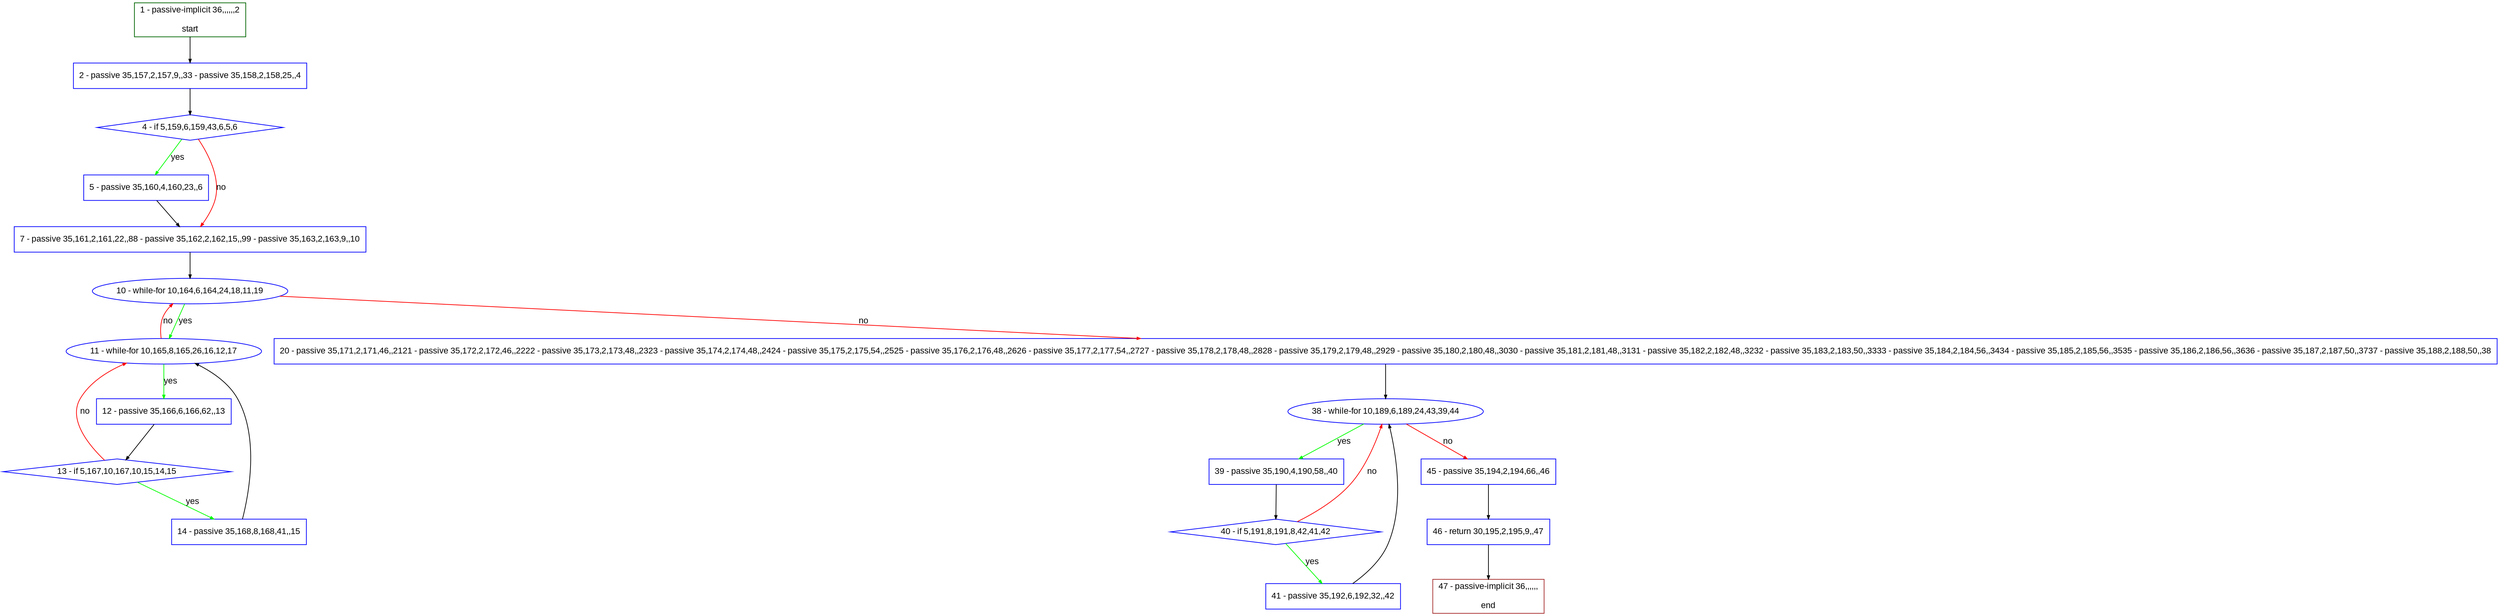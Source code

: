digraph "" {
  graph [pack="true", label="", fontsize="12", packmode="clust", fontname="Arial", fillcolor="#FFFFCC", bgcolor="white", style="rounded,filled", compound="true"];
  node [node_initialized="no", label="", color="grey", fontsize="12", fillcolor="white", fontname="Arial", style="filled", shape="rectangle", compound="true", fixedsize="false"];
  edge [fontcolor="black", arrowhead="normal", arrowtail="none", arrowsize="0.5", ltail="", label="", color="black", fontsize="12", lhead="", fontname="Arial", dir="forward", compound="true"];
  __N1 [label="2 - passive 35,157,2,157,9,,33 - passive 35,158,2,158,25,,4", color="#0000ff", fillcolor="#ffffff", style="filled", shape="box"];
  __N2 [label="1 - passive-implicit 36,,,,,,2\n\nstart", color="#006400", fillcolor="#ffffff", style="filled", shape="box"];
  __N3 [label="4 - if 5,159,6,159,43,6,5,6", color="#0000ff", fillcolor="#ffffff", style="filled", shape="diamond"];
  __N4 [label="5 - passive 35,160,4,160,23,,6", color="#0000ff", fillcolor="#ffffff", style="filled", shape="box"];
  __N5 [label="7 - passive 35,161,2,161,22,,88 - passive 35,162,2,162,15,,99 - passive 35,163,2,163,9,,10", color="#0000ff", fillcolor="#ffffff", style="filled", shape="box"];
  __N6 [label="10 - while-for 10,164,6,164,24,18,11,19", color="#0000ff", fillcolor="#ffffff", style="filled", shape="oval"];
  __N7 [label="11 - while-for 10,165,8,165,26,16,12,17", color="#0000ff", fillcolor="#ffffff", style="filled", shape="oval"];
  __N8 [label="20 - passive 35,171,2,171,46,,2121 - passive 35,172,2,172,46,,2222 - passive 35,173,2,173,48,,2323 - passive 35,174,2,174,48,,2424 - passive 35,175,2,175,54,,2525 - passive 35,176,2,176,48,,2626 - passive 35,177,2,177,54,,2727 - passive 35,178,2,178,48,,2828 - passive 35,179,2,179,48,,2929 - passive 35,180,2,180,48,,3030 - passive 35,181,2,181,48,,3131 - passive 35,182,2,182,48,,3232 - passive 35,183,2,183,50,,3333 - passive 35,184,2,184,56,,3434 - passive 35,185,2,185,56,,3535 - passive 35,186,2,186,56,,3636 - passive 35,187,2,187,50,,3737 - passive 35,188,2,188,50,,38", color="#0000ff", fillcolor="#ffffff", style="filled", shape="box"];
  __N9 [label="12 - passive 35,166,6,166,62,,13", color="#0000ff", fillcolor="#ffffff", style="filled", shape="box"];
  __N10 [label="13 - if 5,167,10,167,10,15,14,15", color="#0000ff", fillcolor="#ffffff", style="filled", shape="diamond"];
  __N11 [label="14 - passive 35,168,8,168,41,,15", color="#0000ff", fillcolor="#ffffff", style="filled", shape="box"];
  __N12 [label="38 - while-for 10,189,6,189,24,43,39,44", color="#0000ff", fillcolor="#ffffff", style="filled", shape="oval"];
  __N13 [label="39 - passive 35,190,4,190,58,,40", color="#0000ff", fillcolor="#ffffff", style="filled", shape="box"];
  __N14 [label="45 - passive 35,194,2,194,66,,46", color="#0000ff", fillcolor="#ffffff", style="filled", shape="box"];
  __N15 [label="40 - if 5,191,8,191,8,42,41,42", color="#0000ff", fillcolor="#ffffff", style="filled", shape="diamond"];
  __N16 [label="41 - passive 35,192,6,192,32,,42", color="#0000ff", fillcolor="#ffffff", style="filled", shape="box"];
  __N17 [label="46 - return 30,195,2,195,9,,47", color="#0000ff", fillcolor="#ffffff", style="filled", shape="box"];
  __N18 [label="47 - passive-implicit 36,,,,,,\n\nend", color="#a52a2a", fillcolor="#ffffff", style="filled", shape="box"];
  __N2 -> __N1 [arrowhead="normal", arrowtail="none", color="#000000", label="", dir="forward"];
  __N1 -> __N3 [arrowhead="normal", arrowtail="none", color="#000000", label="", dir="forward"];
  __N3 -> __N4 [arrowhead="normal", arrowtail="none", color="#00ff00", label="yes", dir="forward"];
  __N3 -> __N5 [arrowhead="normal", arrowtail="none", color="#ff0000", label="no", dir="forward"];
  __N4 -> __N5 [arrowhead="normal", arrowtail="none", color="#000000", label="", dir="forward"];
  __N5 -> __N6 [arrowhead="normal", arrowtail="none", color="#000000", label="", dir="forward"];
  __N6 -> __N7 [arrowhead="normal", arrowtail="none", color="#00ff00", label="yes", dir="forward"];
  __N7 -> __N6 [arrowhead="normal", arrowtail="none", color="#ff0000", label="no", dir="forward"];
  __N6 -> __N8 [arrowhead="normal", arrowtail="none", color="#ff0000", label="no", dir="forward"];
  __N7 -> __N9 [arrowhead="normal", arrowtail="none", color="#00ff00", label="yes", dir="forward"];
  __N9 -> __N10 [arrowhead="normal", arrowtail="none", color="#000000", label="", dir="forward"];
  __N10 -> __N7 [arrowhead="normal", arrowtail="none", color="#ff0000", label="no", dir="forward"];
  __N10 -> __N11 [arrowhead="normal", arrowtail="none", color="#00ff00", label="yes", dir="forward"];
  __N11 -> __N7 [arrowhead="normal", arrowtail="none", color="#000000", label="", dir="forward"];
  __N8 -> __N12 [arrowhead="normal", arrowtail="none", color="#000000", label="", dir="forward"];
  __N12 -> __N13 [arrowhead="normal", arrowtail="none", color="#00ff00", label="yes", dir="forward"];
  __N12 -> __N14 [arrowhead="normal", arrowtail="none", color="#ff0000", label="no", dir="forward"];
  __N13 -> __N15 [arrowhead="normal", arrowtail="none", color="#000000", label="", dir="forward"];
  __N15 -> __N12 [arrowhead="normal", arrowtail="none", color="#ff0000", label="no", dir="forward"];
  __N15 -> __N16 [arrowhead="normal", arrowtail="none", color="#00ff00", label="yes", dir="forward"];
  __N16 -> __N12 [arrowhead="normal", arrowtail="none", color="#000000", label="", dir="forward"];
  __N14 -> __N17 [arrowhead="normal", arrowtail="none", color="#000000", label="", dir="forward"];
  __N17 -> __N18 [arrowhead="normal", arrowtail="none", color="#000000", label="", dir="forward"];
}
